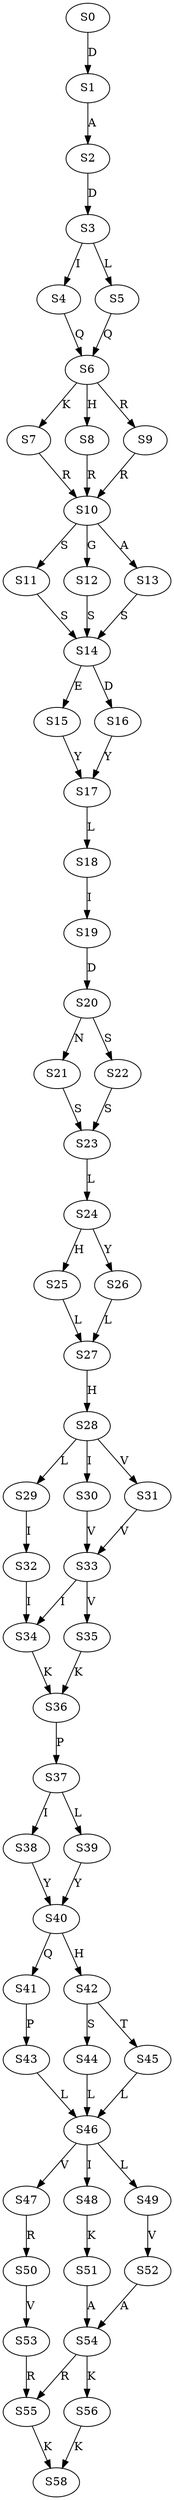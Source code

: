 strict digraph  {
	S0 -> S1 [ label = D ];
	S1 -> S2 [ label = A ];
	S2 -> S3 [ label = D ];
	S3 -> S4 [ label = I ];
	S3 -> S5 [ label = L ];
	S4 -> S6 [ label = Q ];
	S5 -> S6 [ label = Q ];
	S6 -> S7 [ label = K ];
	S6 -> S8 [ label = H ];
	S6 -> S9 [ label = R ];
	S7 -> S10 [ label = R ];
	S8 -> S10 [ label = R ];
	S9 -> S10 [ label = R ];
	S10 -> S11 [ label = S ];
	S10 -> S12 [ label = G ];
	S10 -> S13 [ label = A ];
	S11 -> S14 [ label = S ];
	S12 -> S14 [ label = S ];
	S13 -> S14 [ label = S ];
	S14 -> S15 [ label = E ];
	S14 -> S16 [ label = D ];
	S15 -> S17 [ label = Y ];
	S16 -> S17 [ label = Y ];
	S17 -> S18 [ label = L ];
	S18 -> S19 [ label = I ];
	S19 -> S20 [ label = D ];
	S20 -> S21 [ label = N ];
	S20 -> S22 [ label = S ];
	S21 -> S23 [ label = S ];
	S22 -> S23 [ label = S ];
	S23 -> S24 [ label = L ];
	S24 -> S25 [ label = H ];
	S24 -> S26 [ label = Y ];
	S25 -> S27 [ label = L ];
	S26 -> S27 [ label = L ];
	S27 -> S28 [ label = H ];
	S28 -> S29 [ label = L ];
	S28 -> S30 [ label = I ];
	S28 -> S31 [ label = V ];
	S29 -> S32 [ label = I ];
	S30 -> S33 [ label = V ];
	S31 -> S33 [ label = V ];
	S32 -> S34 [ label = I ];
	S33 -> S35 [ label = V ];
	S33 -> S34 [ label = I ];
	S34 -> S36 [ label = K ];
	S35 -> S36 [ label = K ];
	S36 -> S37 [ label = P ];
	S37 -> S38 [ label = I ];
	S37 -> S39 [ label = L ];
	S38 -> S40 [ label = Y ];
	S39 -> S40 [ label = Y ];
	S40 -> S41 [ label = Q ];
	S40 -> S42 [ label = H ];
	S41 -> S43 [ label = P ];
	S42 -> S44 [ label = S ];
	S42 -> S45 [ label = T ];
	S43 -> S46 [ label = L ];
	S44 -> S46 [ label = L ];
	S45 -> S46 [ label = L ];
	S46 -> S47 [ label = V ];
	S46 -> S48 [ label = I ];
	S46 -> S49 [ label = L ];
	S47 -> S50 [ label = R ];
	S48 -> S51 [ label = K ];
	S49 -> S52 [ label = V ];
	S50 -> S53 [ label = V ];
	S51 -> S54 [ label = A ];
	S52 -> S54 [ label = A ];
	S53 -> S55 [ label = R ];
	S54 -> S56 [ label = K ];
	S54 -> S55 [ label = R ];
	S55 -> S58 [ label = K ];
	S56 -> S58 [ label = K ];
}
